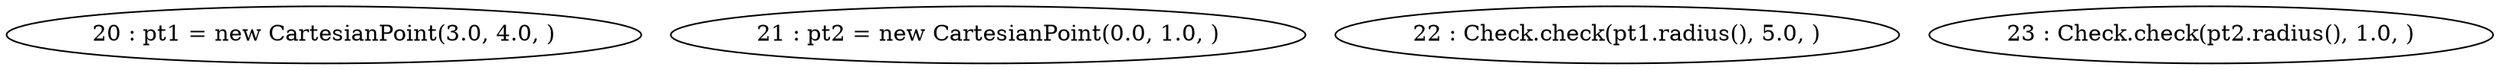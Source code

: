 digraph G {
"20 : pt1 = new CartesianPoint(3.0, 4.0, )"
"21 : pt2 = new CartesianPoint(0.0, 1.0, )"
"22 : Check.check(pt1.radius(), 5.0, )"
"23 : Check.check(pt2.radius(), 1.0, )"
}